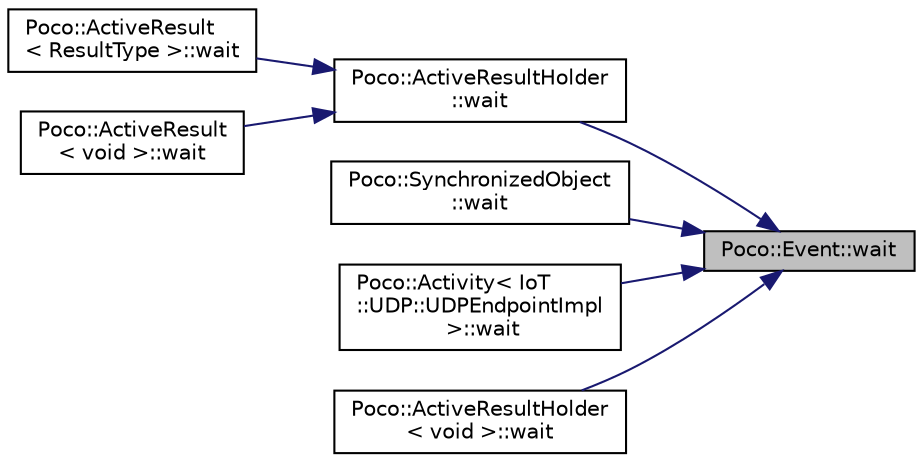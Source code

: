 digraph "Poco::Event::wait"
{
 // LATEX_PDF_SIZE
  edge [fontname="Helvetica",fontsize="10",labelfontname="Helvetica",labelfontsize="10"];
  node [fontname="Helvetica",fontsize="10",shape=record];
  rankdir="RL";
  Node1 [label="Poco::Event::wait",height=0.2,width=0.4,color="black", fillcolor="grey75", style="filled", fontcolor="black",tooltip=" "];
  Node1 -> Node2 [dir="back",color="midnightblue",fontsize="10",style="solid"];
  Node2 [label="Poco::ActiveResultHolder\l::wait",height=0.2,width=0.4,color="black", fillcolor="white", style="filled",URL="$classPoco_1_1ActiveResultHolder.html#a3cc73efb5b363f9de55d6427d06b741e",tooltip="Pauses the caller until the result becomes available."];
  Node2 -> Node3 [dir="back",color="midnightblue",fontsize="10",style="solid"];
  Node3 [label="Poco::ActiveResult\l\< ResultType \>::wait",height=0.2,width=0.4,color="black", fillcolor="white", style="filled",URL="$classPoco_1_1ActiveResult.html#aa2be387f0a7ea3e9f91ad844101872f6",tooltip="Pauses the caller until the result becomes available."];
  Node2 -> Node4 [dir="back",color="midnightblue",fontsize="10",style="solid"];
  Node4 [label="Poco::ActiveResult\l\< void \>::wait",height=0.2,width=0.4,color="black", fillcolor="white", style="filled",URL="$classPoco_1_1ActiveResult_3_01void_01_4.html#a7f3ffa2eceb134d18a3d8c9746b8757c",tooltip="Pauses the caller until the result becomes available."];
  Node1 -> Node5 [dir="back",color="midnightblue",fontsize="10",style="solid"];
  Node5 [label="Poco::SynchronizedObject\l::wait",height=0.2,width=0.4,color="black", fillcolor="white", style="filled",URL="$classPoco_1_1SynchronizedObject.html#aafdb756036b9954a17f39f647be2e3e1",tooltip=" "];
  Node1 -> Node6 [dir="back",color="midnightblue",fontsize="10",style="solid"];
  Node6 [label="Poco::Activity\< IoT\l::UDP::UDPEndpointImpl\l \>::wait",height=0.2,width=0.4,color="black", fillcolor="white", style="filled",URL="$classPoco_1_1Activity.html#a7ac1dcc3ebaf0c74993291a7fa143b32",tooltip="Waits for the activity to complete."];
  Node1 -> Node7 [dir="back",color="midnightblue",fontsize="10",style="solid"];
  Node7 [label="Poco::ActiveResultHolder\l\< void \>::wait",height=0.2,width=0.4,color="black", fillcolor="white", style="filled",URL="$classPoco_1_1ActiveResultHolder_3_01void_01_4.html#a4d40c13859f820384f0c9378234ec78a",tooltip="Pauses the caller until the result becomes available."];
}
